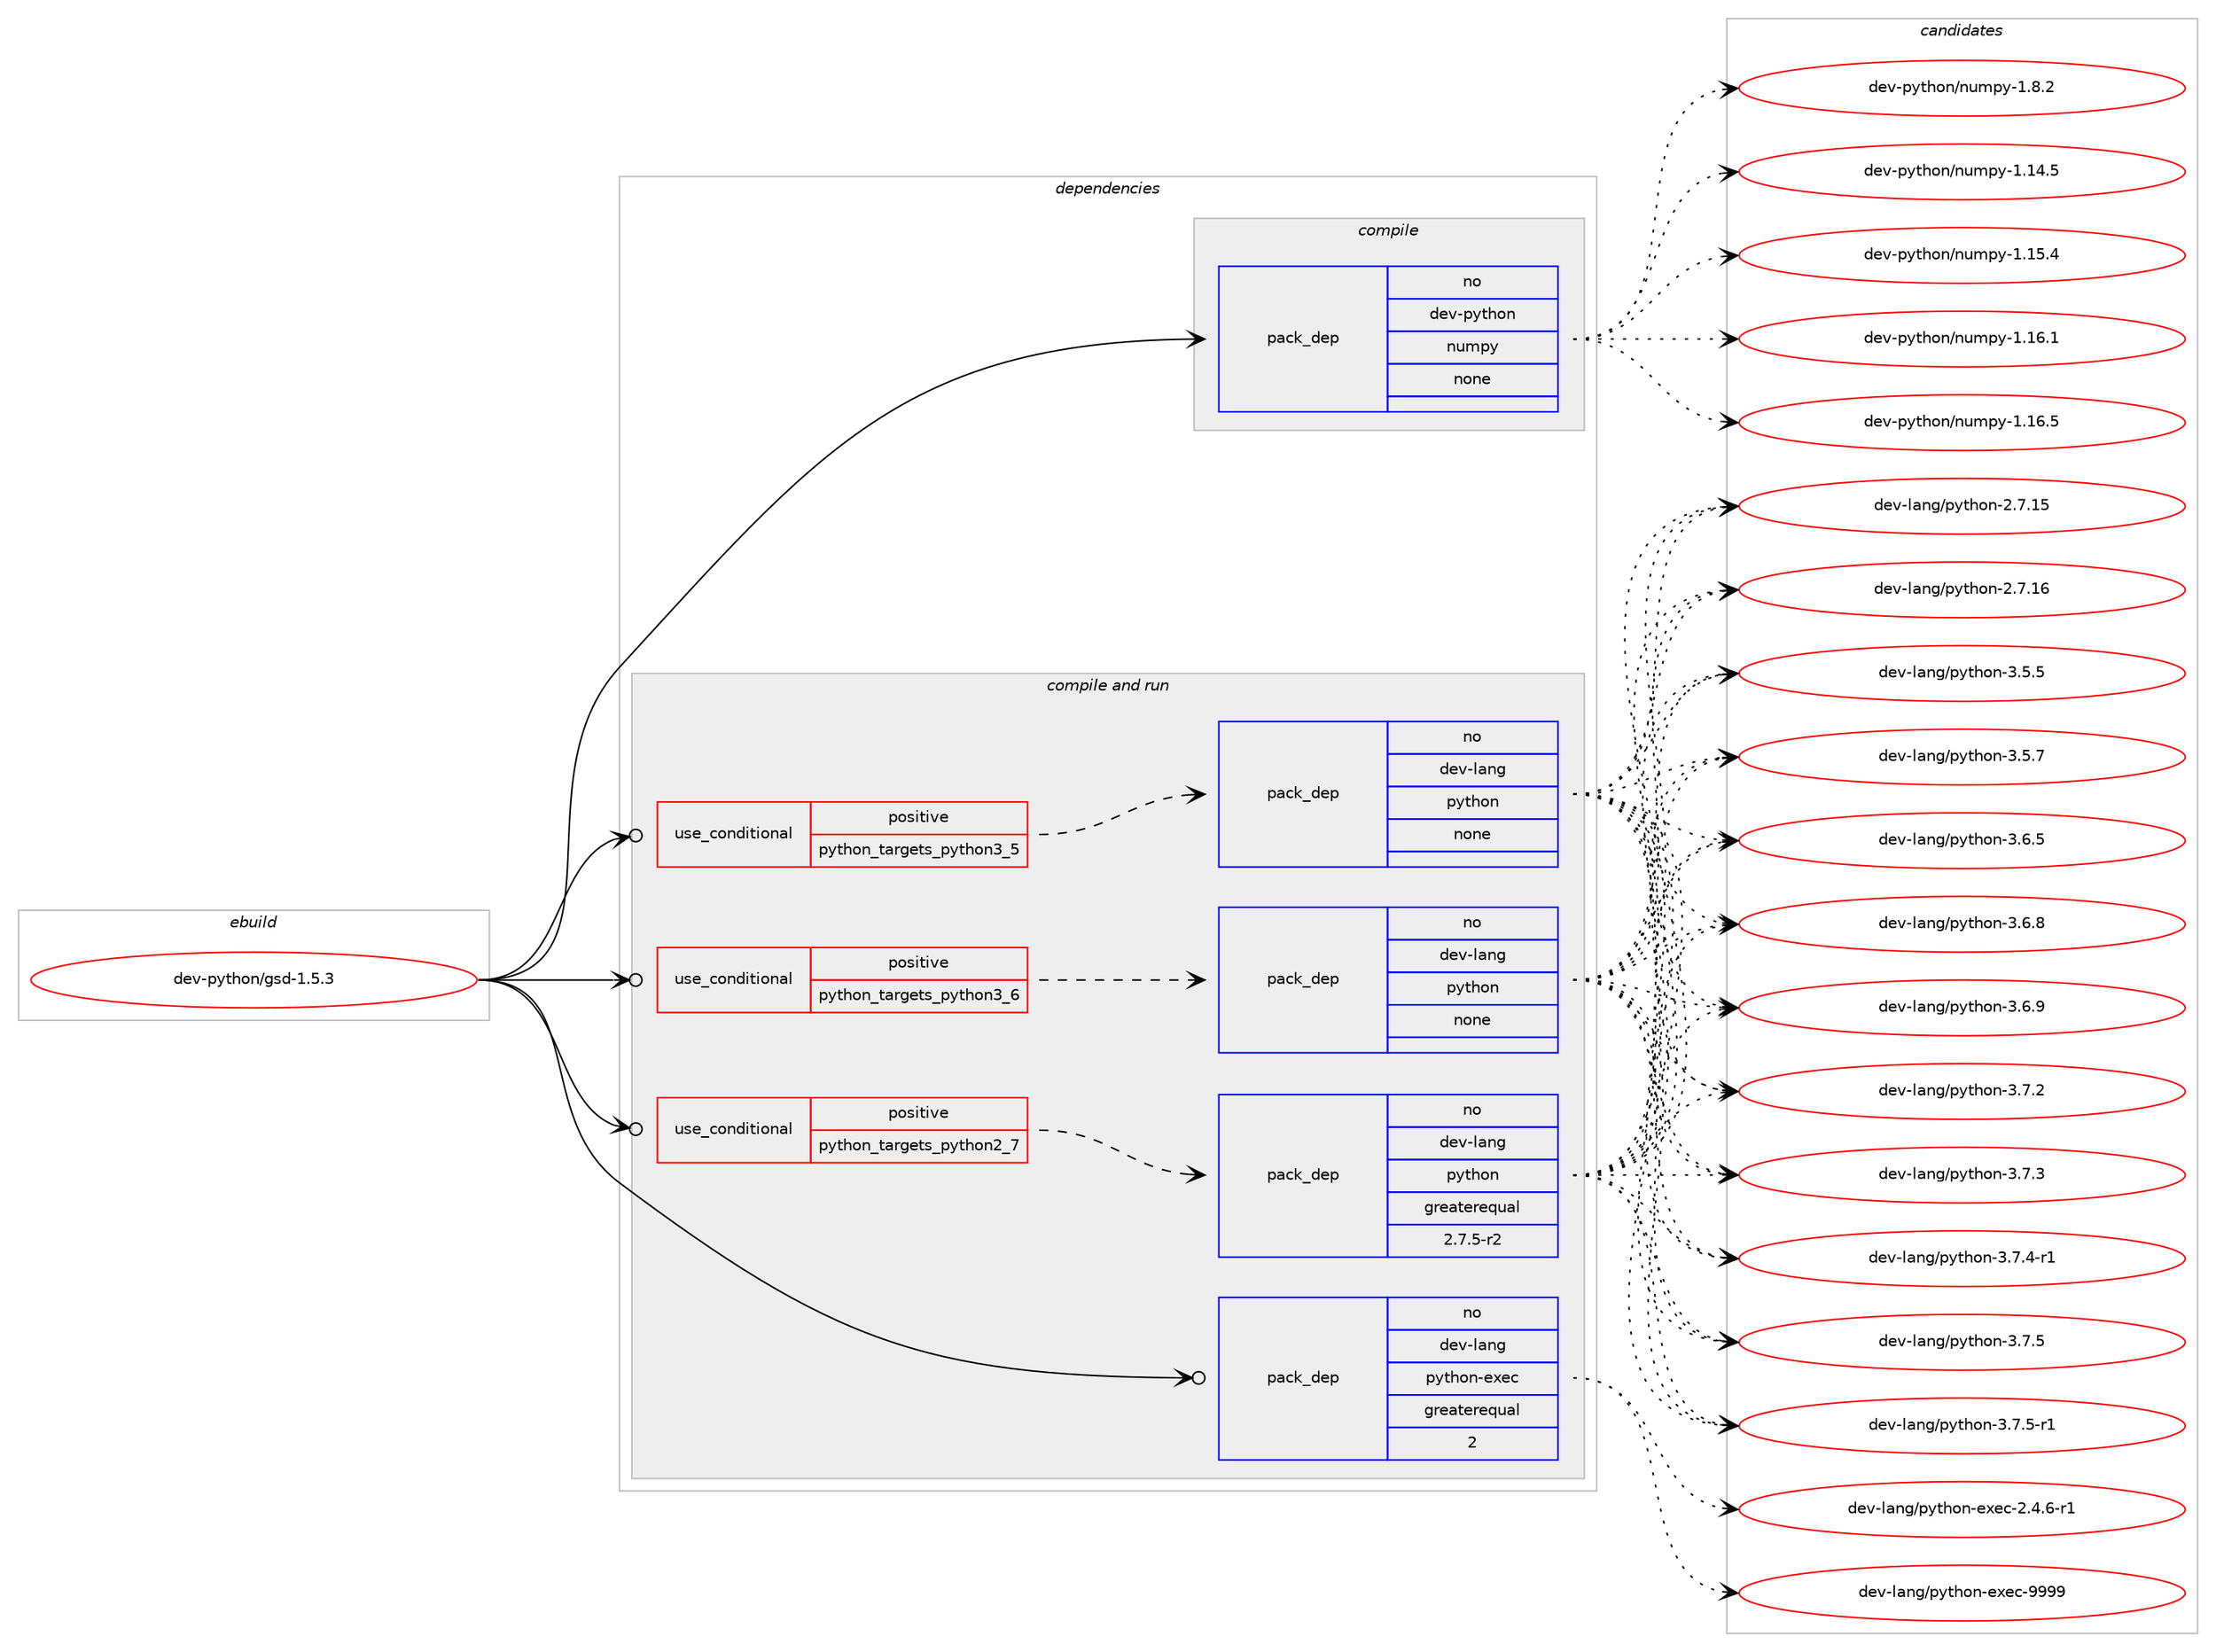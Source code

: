 digraph prolog {

# *************
# Graph options
# *************

newrank=true;
concentrate=true;
compound=true;
graph [rankdir=LR,fontname=Helvetica,fontsize=10,ranksep=1.5];#, ranksep=2.5, nodesep=0.2];
edge  [arrowhead=vee];
node  [fontname=Helvetica,fontsize=10];

# **********
# The ebuild
# **********

subgraph cluster_leftcol {
color=gray;
rank=same;
label=<<i>ebuild</i>>;
id [label="dev-python/gsd-1.5.3", color=red, width=4, href="../dev-python/gsd-1.5.3.svg"];
}

# ****************
# The dependencies
# ****************

subgraph cluster_midcol {
color=gray;
label=<<i>dependencies</i>>;
subgraph cluster_compile {
fillcolor="#eeeeee";
style=filled;
label=<<i>compile</i>>;
subgraph pack455775 {
dependency607914 [label=<<TABLE BORDER="0" CELLBORDER="1" CELLSPACING="0" CELLPADDING="4" WIDTH="220"><TR><TD ROWSPAN="6" CELLPADDING="30">pack_dep</TD></TR><TR><TD WIDTH="110">no</TD></TR><TR><TD>dev-python</TD></TR><TR><TD>numpy</TD></TR><TR><TD>none</TD></TR><TR><TD></TD></TR></TABLE>>, shape=none, color=blue];
}
id:e -> dependency607914:w [weight=20,style="solid",arrowhead="vee"];
}
subgraph cluster_compileandrun {
fillcolor="#eeeeee";
style=filled;
label=<<i>compile and run</i>>;
subgraph cond140341 {
dependency607915 [label=<<TABLE BORDER="0" CELLBORDER="1" CELLSPACING="0" CELLPADDING="4"><TR><TD ROWSPAN="3" CELLPADDING="10">use_conditional</TD></TR><TR><TD>positive</TD></TR><TR><TD>python_targets_python2_7</TD></TR></TABLE>>, shape=none, color=red];
subgraph pack455776 {
dependency607916 [label=<<TABLE BORDER="0" CELLBORDER="1" CELLSPACING="0" CELLPADDING="4" WIDTH="220"><TR><TD ROWSPAN="6" CELLPADDING="30">pack_dep</TD></TR><TR><TD WIDTH="110">no</TD></TR><TR><TD>dev-lang</TD></TR><TR><TD>python</TD></TR><TR><TD>greaterequal</TD></TR><TR><TD>2.7.5-r2</TD></TR></TABLE>>, shape=none, color=blue];
}
dependency607915:e -> dependency607916:w [weight=20,style="dashed",arrowhead="vee"];
}
id:e -> dependency607915:w [weight=20,style="solid",arrowhead="odotvee"];
subgraph cond140342 {
dependency607917 [label=<<TABLE BORDER="0" CELLBORDER="1" CELLSPACING="0" CELLPADDING="4"><TR><TD ROWSPAN="3" CELLPADDING="10">use_conditional</TD></TR><TR><TD>positive</TD></TR><TR><TD>python_targets_python3_5</TD></TR></TABLE>>, shape=none, color=red];
subgraph pack455777 {
dependency607918 [label=<<TABLE BORDER="0" CELLBORDER="1" CELLSPACING="0" CELLPADDING="4" WIDTH="220"><TR><TD ROWSPAN="6" CELLPADDING="30">pack_dep</TD></TR><TR><TD WIDTH="110">no</TD></TR><TR><TD>dev-lang</TD></TR><TR><TD>python</TD></TR><TR><TD>none</TD></TR><TR><TD></TD></TR></TABLE>>, shape=none, color=blue];
}
dependency607917:e -> dependency607918:w [weight=20,style="dashed",arrowhead="vee"];
}
id:e -> dependency607917:w [weight=20,style="solid",arrowhead="odotvee"];
subgraph cond140343 {
dependency607919 [label=<<TABLE BORDER="0" CELLBORDER="1" CELLSPACING="0" CELLPADDING="4"><TR><TD ROWSPAN="3" CELLPADDING="10">use_conditional</TD></TR><TR><TD>positive</TD></TR><TR><TD>python_targets_python3_6</TD></TR></TABLE>>, shape=none, color=red];
subgraph pack455778 {
dependency607920 [label=<<TABLE BORDER="0" CELLBORDER="1" CELLSPACING="0" CELLPADDING="4" WIDTH="220"><TR><TD ROWSPAN="6" CELLPADDING="30">pack_dep</TD></TR><TR><TD WIDTH="110">no</TD></TR><TR><TD>dev-lang</TD></TR><TR><TD>python</TD></TR><TR><TD>none</TD></TR><TR><TD></TD></TR></TABLE>>, shape=none, color=blue];
}
dependency607919:e -> dependency607920:w [weight=20,style="dashed",arrowhead="vee"];
}
id:e -> dependency607919:w [weight=20,style="solid",arrowhead="odotvee"];
subgraph pack455779 {
dependency607921 [label=<<TABLE BORDER="0" CELLBORDER="1" CELLSPACING="0" CELLPADDING="4" WIDTH="220"><TR><TD ROWSPAN="6" CELLPADDING="30">pack_dep</TD></TR><TR><TD WIDTH="110">no</TD></TR><TR><TD>dev-lang</TD></TR><TR><TD>python-exec</TD></TR><TR><TD>greaterequal</TD></TR><TR><TD>2</TD></TR></TABLE>>, shape=none, color=blue];
}
id:e -> dependency607921:w [weight=20,style="solid",arrowhead="odotvee"];
}
subgraph cluster_run {
fillcolor="#eeeeee";
style=filled;
label=<<i>run</i>>;
}
}

# **************
# The candidates
# **************

subgraph cluster_choices {
rank=same;
color=gray;
label=<<i>candidates</i>>;

subgraph choice455775 {
color=black;
nodesep=1;
choice100101118451121211161041111104711011710911212145494649524653 [label="dev-python/numpy-1.14.5", color=red, width=4,href="../dev-python/numpy-1.14.5.svg"];
choice100101118451121211161041111104711011710911212145494649534652 [label="dev-python/numpy-1.15.4", color=red, width=4,href="../dev-python/numpy-1.15.4.svg"];
choice100101118451121211161041111104711011710911212145494649544649 [label="dev-python/numpy-1.16.1", color=red, width=4,href="../dev-python/numpy-1.16.1.svg"];
choice100101118451121211161041111104711011710911212145494649544653 [label="dev-python/numpy-1.16.5", color=red, width=4,href="../dev-python/numpy-1.16.5.svg"];
choice1001011184511212111610411111047110117109112121454946564650 [label="dev-python/numpy-1.8.2", color=red, width=4,href="../dev-python/numpy-1.8.2.svg"];
dependency607914:e -> choice100101118451121211161041111104711011710911212145494649524653:w [style=dotted,weight="100"];
dependency607914:e -> choice100101118451121211161041111104711011710911212145494649534652:w [style=dotted,weight="100"];
dependency607914:e -> choice100101118451121211161041111104711011710911212145494649544649:w [style=dotted,weight="100"];
dependency607914:e -> choice100101118451121211161041111104711011710911212145494649544653:w [style=dotted,weight="100"];
dependency607914:e -> choice1001011184511212111610411111047110117109112121454946564650:w [style=dotted,weight="100"];
}
subgraph choice455776 {
color=black;
nodesep=1;
choice10010111845108971101034711212111610411111045504655464953 [label="dev-lang/python-2.7.15", color=red, width=4,href="../dev-lang/python-2.7.15.svg"];
choice10010111845108971101034711212111610411111045504655464954 [label="dev-lang/python-2.7.16", color=red, width=4,href="../dev-lang/python-2.7.16.svg"];
choice100101118451089711010347112121116104111110455146534653 [label="dev-lang/python-3.5.5", color=red, width=4,href="../dev-lang/python-3.5.5.svg"];
choice100101118451089711010347112121116104111110455146534655 [label="dev-lang/python-3.5.7", color=red, width=4,href="../dev-lang/python-3.5.7.svg"];
choice100101118451089711010347112121116104111110455146544653 [label="dev-lang/python-3.6.5", color=red, width=4,href="../dev-lang/python-3.6.5.svg"];
choice100101118451089711010347112121116104111110455146544656 [label="dev-lang/python-3.6.8", color=red, width=4,href="../dev-lang/python-3.6.8.svg"];
choice100101118451089711010347112121116104111110455146544657 [label="dev-lang/python-3.6.9", color=red, width=4,href="../dev-lang/python-3.6.9.svg"];
choice100101118451089711010347112121116104111110455146554650 [label="dev-lang/python-3.7.2", color=red, width=4,href="../dev-lang/python-3.7.2.svg"];
choice100101118451089711010347112121116104111110455146554651 [label="dev-lang/python-3.7.3", color=red, width=4,href="../dev-lang/python-3.7.3.svg"];
choice1001011184510897110103471121211161041111104551465546524511449 [label="dev-lang/python-3.7.4-r1", color=red, width=4,href="../dev-lang/python-3.7.4-r1.svg"];
choice100101118451089711010347112121116104111110455146554653 [label="dev-lang/python-3.7.5", color=red, width=4,href="../dev-lang/python-3.7.5.svg"];
choice1001011184510897110103471121211161041111104551465546534511449 [label="dev-lang/python-3.7.5-r1", color=red, width=4,href="../dev-lang/python-3.7.5-r1.svg"];
dependency607916:e -> choice10010111845108971101034711212111610411111045504655464953:w [style=dotted,weight="100"];
dependency607916:e -> choice10010111845108971101034711212111610411111045504655464954:w [style=dotted,weight="100"];
dependency607916:e -> choice100101118451089711010347112121116104111110455146534653:w [style=dotted,weight="100"];
dependency607916:e -> choice100101118451089711010347112121116104111110455146534655:w [style=dotted,weight="100"];
dependency607916:e -> choice100101118451089711010347112121116104111110455146544653:w [style=dotted,weight="100"];
dependency607916:e -> choice100101118451089711010347112121116104111110455146544656:w [style=dotted,weight="100"];
dependency607916:e -> choice100101118451089711010347112121116104111110455146544657:w [style=dotted,weight="100"];
dependency607916:e -> choice100101118451089711010347112121116104111110455146554650:w [style=dotted,weight="100"];
dependency607916:e -> choice100101118451089711010347112121116104111110455146554651:w [style=dotted,weight="100"];
dependency607916:e -> choice1001011184510897110103471121211161041111104551465546524511449:w [style=dotted,weight="100"];
dependency607916:e -> choice100101118451089711010347112121116104111110455146554653:w [style=dotted,weight="100"];
dependency607916:e -> choice1001011184510897110103471121211161041111104551465546534511449:w [style=dotted,weight="100"];
}
subgraph choice455777 {
color=black;
nodesep=1;
choice10010111845108971101034711212111610411111045504655464953 [label="dev-lang/python-2.7.15", color=red, width=4,href="../dev-lang/python-2.7.15.svg"];
choice10010111845108971101034711212111610411111045504655464954 [label="dev-lang/python-2.7.16", color=red, width=4,href="../dev-lang/python-2.7.16.svg"];
choice100101118451089711010347112121116104111110455146534653 [label="dev-lang/python-3.5.5", color=red, width=4,href="../dev-lang/python-3.5.5.svg"];
choice100101118451089711010347112121116104111110455146534655 [label="dev-lang/python-3.5.7", color=red, width=4,href="../dev-lang/python-3.5.7.svg"];
choice100101118451089711010347112121116104111110455146544653 [label="dev-lang/python-3.6.5", color=red, width=4,href="../dev-lang/python-3.6.5.svg"];
choice100101118451089711010347112121116104111110455146544656 [label="dev-lang/python-3.6.8", color=red, width=4,href="../dev-lang/python-3.6.8.svg"];
choice100101118451089711010347112121116104111110455146544657 [label="dev-lang/python-3.6.9", color=red, width=4,href="../dev-lang/python-3.6.9.svg"];
choice100101118451089711010347112121116104111110455146554650 [label="dev-lang/python-3.7.2", color=red, width=4,href="../dev-lang/python-3.7.2.svg"];
choice100101118451089711010347112121116104111110455146554651 [label="dev-lang/python-3.7.3", color=red, width=4,href="../dev-lang/python-3.7.3.svg"];
choice1001011184510897110103471121211161041111104551465546524511449 [label="dev-lang/python-3.7.4-r1", color=red, width=4,href="../dev-lang/python-3.7.4-r1.svg"];
choice100101118451089711010347112121116104111110455146554653 [label="dev-lang/python-3.7.5", color=red, width=4,href="../dev-lang/python-3.7.5.svg"];
choice1001011184510897110103471121211161041111104551465546534511449 [label="dev-lang/python-3.7.5-r1", color=red, width=4,href="../dev-lang/python-3.7.5-r1.svg"];
dependency607918:e -> choice10010111845108971101034711212111610411111045504655464953:w [style=dotted,weight="100"];
dependency607918:e -> choice10010111845108971101034711212111610411111045504655464954:w [style=dotted,weight="100"];
dependency607918:e -> choice100101118451089711010347112121116104111110455146534653:w [style=dotted,weight="100"];
dependency607918:e -> choice100101118451089711010347112121116104111110455146534655:w [style=dotted,weight="100"];
dependency607918:e -> choice100101118451089711010347112121116104111110455146544653:w [style=dotted,weight="100"];
dependency607918:e -> choice100101118451089711010347112121116104111110455146544656:w [style=dotted,weight="100"];
dependency607918:e -> choice100101118451089711010347112121116104111110455146544657:w [style=dotted,weight="100"];
dependency607918:e -> choice100101118451089711010347112121116104111110455146554650:w [style=dotted,weight="100"];
dependency607918:e -> choice100101118451089711010347112121116104111110455146554651:w [style=dotted,weight="100"];
dependency607918:e -> choice1001011184510897110103471121211161041111104551465546524511449:w [style=dotted,weight="100"];
dependency607918:e -> choice100101118451089711010347112121116104111110455146554653:w [style=dotted,weight="100"];
dependency607918:e -> choice1001011184510897110103471121211161041111104551465546534511449:w [style=dotted,weight="100"];
}
subgraph choice455778 {
color=black;
nodesep=1;
choice10010111845108971101034711212111610411111045504655464953 [label="dev-lang/python-2.7.15", color=red, width=4,href="../dev-lang/python-2.7.15.svg"];
choice10010111845108971101034711212111610411111045504655464954 [label="dev-lang/python-2.7.16", color=red, width=4,href="../dev-lang/python-2.7.16.svg"];
choice100101118451089711010347112121116104111110455146534653 [label="dev-lang/python-3.5.5", color=red, width=4,href="../dev-lang/python-3.5.5.svg"];
choice100101118451089711010347112121116104111110455146534655 [label="dev-lang/python-3.5.7", color=red, width=4,href="../dev-lang/python-3.5.7.svg"];
choice100101118451089711010347112121116104111110455146544653 [label="dev-lang/python-3.6.5", color=red, width=4,href="../dev-lang/python-3.6.5.svg"];
choice100101118451089711010347112121116104111110455146544656 [label="dev-lang/python-3.6.8", color=red, width=4,href="../dev-lang/python-3.6.8.svg"];
choice100101118451089711010347112121116104111110455146544657 [label="dev-lang/python-3.6.9", color=red, width=4,href="../dev-lang/python-3.6.9.svg"];
choice100101118451089711010347112121116104111110455146554650 [label="dev-lang/python-3.7.2", color=red, width=4,href="../dev-lang/python-3.7.2.svg"];
choice100101118451089711010347112121116104111110455146554651 [label="dev-lang/python-3.7.3", color=red, width=4,href="../dev-lang/python-3.7.3.svg"];
choice1001011184510897110103471121211161041111104551465546524511449 [label="dev-lang/python-3.7.4-r1", color=red, width=4,href="../dev-lang/python-3.7.4-r1.svg"];
choice100101118451089711010347112121116104111110455146554653 [label="dev-lang/python-3.7.5", color=red, width=4,href="../dev-lang/python-3.7.5.svg"];
choice1001011184510897110103471121211161041111104551465546534511449 [label="dev-lang/python-3.7.5-r1", color=red, width=4,href="../dev-lang/python-3.7.5-r1.svg"];
dependency607920:e -> choice10010111845108971101034711212111610411111045504655464953:w [style=dotted,weight="100"];
dependency607920:e -> choice10010111845108971101034711212111610411111045504655464954:w [style=dotted,weight="100"];
dependency607920:e -> choice100101118451089711010347112121116104111110455146534653:w [style=dotted,weight="100"];
dependency607920:e -> choice100101118451089711010347112121116104111110455146534655:w [style=dotted,weight="100"];
dependency607920:e -> choice100101118451089711010347112121116104111110455146544653:w [style=dotted,weight="100"];
dependency607920:e -> choice100101118451089711010347112121116104111110455146544656:w [style=dotted,weight="100"];
dependency607920:e -> choice100101118451089711010347112121116104111110455146544657:w [style=dotted,weight="100"];
dependency607920:e -> choice100101118451089711010347112121116104111110455146554650:w [style=dotted,weight="100"];
dependency607920:e -> choice100101118451089711010347112121116104111110455146554651:w [style=dotted,weight="100"];
dependency607920:e -> choice1001011184510897110103471121211161041111104551465546524511449:w [style=dotted,weight="100"];
dependency607920:e -> choice100101118451089711010347112121116104111110455146554653:w [style=dotted,weight="100"];
dependency607920:e -> choice1001011184510897110103471121211161041111104551465546534511449:w [style=dotted,weight="100"];
}
subgraph choice455779 {
color=black;
nodesep=1;
choice10010111845108971101034711212111610411111045101120101994550465246544511449 [label="dev-lang/python-exec-2.4.6-r1", color=red, width=4,href="../dev-lang/python-exec-2.4.6-r1.svg"];
choice10010111845108971101034711212111610411111045101120101994557575757 [label="dev-lang/python-exec-9999", color=red, width=4,href="../dev-lang/python-exec-9999.svg"];
dependency607921:e -> choice10010111845108971101034711212111610411111045101120101994550465246544511449:w [style=dotted,weight="100"];
dependency607921:e -> choice10010111845108971101034711212111610411111045101120101994557575757:w [style=dotted,weight="100"];
}
}

}
